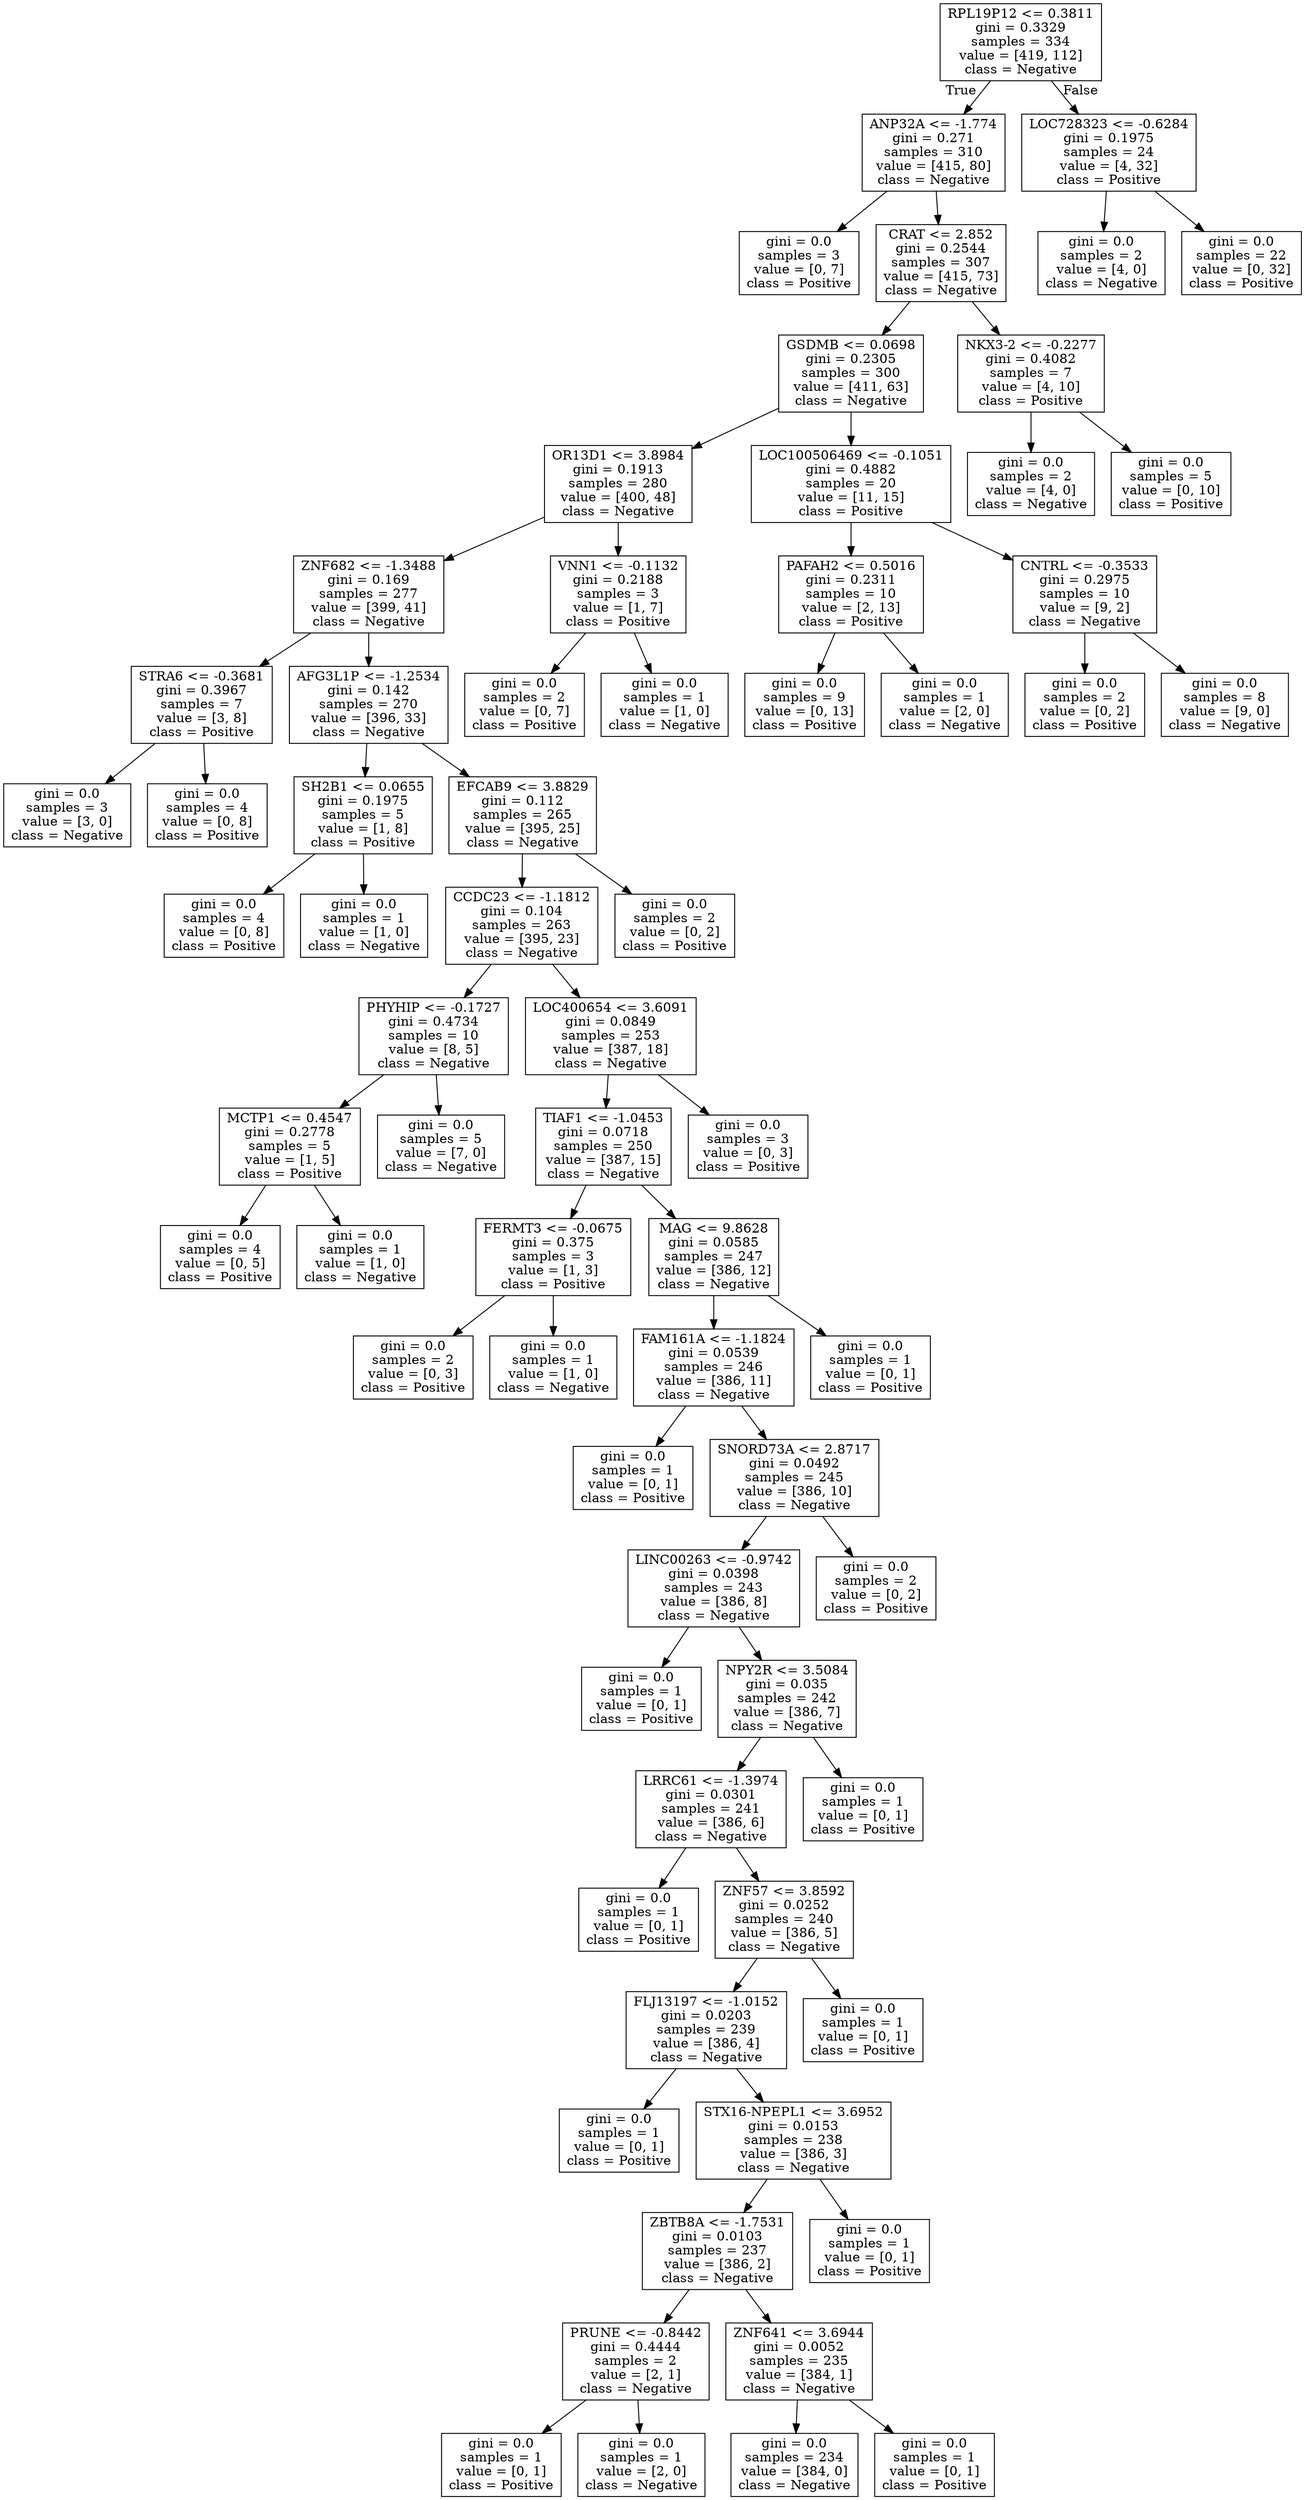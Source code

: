 digraph Tree {
node [shape=box] ;
0 [label="RPL19P12 <= 0.3811\ngini = 0.3329\nsamples = 334\nvalue = [419, 112]\nclass = Negative"] ;
1 [label="ANP32A <= -1.774\ngini = 0.271\nsamples = 310\nvalue = [415, 80]\nclass = Negative"] ;
0 -> 1 [labeldistance=2.5, labelangle=45, headlabel="True"] ;
2 [label="gini = 0.0\nsamples = 3\nvalue = [0, 7]\nclass = Positive"] ;
1 -> 2 ;
3 [label="CRAT <= 2.852\ngini = 0.2544\nsamples = 307\nvalue = [415, 73]\nclass = Negative"] ;
1 -> 3 ;
4 [label="GSDMB <= 0.0698\ngini = 0.2305\nsamples = 300\nvalue = [411, 63]\nclass = Negative"] ;
3 -> 4 ;
5 [label="OR13D1 <= 3.8984\ngini = 0.1913\nsamples = 280\nvalue = [400, 48]\nclass = Negative"] ;
4 -> 5 ;
6 [label="ZNF682 <= -1.3488\ngini = 0.169\nsamples = 277\nvalue = [399, 41]\nclass = Negative"] ;
5 -> 6 ;
7 [label="STRA6 <= -0.3681\ngini = 0.3967\nsamples = 7\nvalue = [3, 8]\nclass = Positive"] ;
6 -> 7 ;
8 [label="gini = 0.0\nsamples = 3\nvalue = [3, 0]\nclass = Negative"] ;
7 -> 8 ;
9 [label="gini = 0.0\nsamples = 4\nvalue = [0, 8]\nclass = Positive"] ;
7 -> 9 ;
10 [label="AFG3L1P <= -1.2534\ngini = 0.142\nsamples = 270\nvalue = [396, 33]\nclass = Negative"] ;
6 -> 10 ;
11 [label="SH2B1 <= 0.0655\ngini = 0.1975\nsamples = 5\nvalue = [1, 8]\nclass = Positive"] ;
10 -> 11 ;
12 [label="gini = 0.0\nsamples = 4\nvalue = [0, 8]\nclass = Positive"] ;
11 -> 12 ;
13 [label="gini = 0.0\nsamples = 1\nvalue = [1, 0]\nclass = Negative"] ;
11 -> 13 ;
14 [label="EFCAB9 <= 3.8829\ngini = 0.112\nsamples = 265\nvalue = [395, 25]\nclass = Negative"] ;
10 -> 14 ;
15 [label="CCDC23 <= -1.1812\ngini = 0.104\nsamples = 263\nvalue = [395, 23]\nclass = Negative"] ;
14 -> 15 ;
16 [label="PHYHIP <= -0.1727\ngini = 0.4734\nsamples = 10\nvalue = [8, 5]\nclass = Negative"] ;
15 -> 16 ;
17 [label="MCTP1 <= 0.4547\ngini = 0.2778\nsamples = 5\nvalue = [1, 5]\nclass = Positive"] ;
16 -> 17 ;
18 [label="gini = 0.0\nsamples = 4\nvalue = [0, 5]\nclass = Positive"] ;
17 -> 18 ;
19 [label="gini = 0.0\nsamples = 1\nvalue = [1, 0]\nclass = Negative"] ;
17 -> 19 ;
20 [label="gini = 0.0\nsamples = 5\nvalue = [7, 0]\nclass = Negative"] ;
16 -> 20 ;
21 [label="LOC400654 <= 3.6091\ngini = 0.0849\nsamples = 253\nvalue = [387, 18]\nclass = Negative"] ;
15 -> 21 ;
22 [label="TIAF1 <= -1.0453\ngini = 0.0718\nsamples = 250\nvalue = [387, 15]\nclass = Negative"] ;
21 -> 22 ;
23 [label="FERMT3 <= -0.0675\ngini = 0.375\nsamples = 3\nvalue = [1, 3]\nclass = Positive"] ;
22 -> 23 ;
24 [label="gini = 0.0\nsamples = 2\nvalue = [0, 3]\nclass = Positive"] ;
23 -> 24 ;
25 [label="gini = 0.0\nsamples = 1\nvalue = [1, 0]\nclass = Negative"] ;
23 -> 25 ;
26 [label="MAG <= 9.8628\ngini = 0.0585\nsamples = 247\nvalue = [386, 12]\nclass = Negative"] ;
22 -> 26 ;
27 [label="FAM161A <= -1.1824\ngini = 0.0539\nsamples = 246\nvalue = [386, 11]\nclass = Negative"] ;
26 -> 27 ;
28 [label="gini = 0.0\nsamples = 1\nvalue = [0, 1]\nclass = Positive"] ;
27 -> 28 ;
29 [label="SNORD73A <= 2.8717\ngini = 0.0492\nsamples = 245\nvalue = [386, 10]\nclass = Negative"] ;
27 -> 29 ;
30 [label="LINC00263 <= -0.9742\ngini = 0.0398\nsamples = 243\nvalue = [386, 8]\nclass = Negative"] ;
29 -> 30 ;
31 [label="gini = 0.0\nsamples = 1\nvalue = [0, 1]\nclass = Positive"] ;
30 -> 31 ;
32 [label="NPY2R <= 3.5084\ngini = 0.035\nsamples = 242\nvalue = [386, 7]\nclass = Negative"] ;
30 -> 32 ;
33 [label="LRRC61 <= -1.3974\ngini = 0.0301\nsamples = 241\nvalue = [386, 6]\nclass = Negative"] ;
32 -> 33 ;
34 [label="gini = 0.0\nsamples = 1\nvalue = [0, 1]\nclass = Positive"] ;
33 -> 34 ;
35 [label="ZNF57 <= 3.8592\ngini = 0.0252\nsamples = 240\nvalue = [386, 5]\nclass = Negative"] ;
33 -> 35 ;
36 [label="FLJ13197 <= -1.0152\ngini = 0.0203\nsamples = 239\nvalue = [386, 4]\nclass = Negative"] ;
35 -> 36 ;
37 [label="gini = 0.0\nsamples = 1\nvalue = [0, 1]\nclass = Positive"] ;
36 -> 37 ;
38 [label="STX16-NPEPL1 <= 3.6952\ngini = 0.0153\nsamples = 238\nvalue = [386, 3]\nclass = Negative"] ;
36 -> 38 ;
39 [label="ZBTB8A <= -1.7531\ngini = 0.0103\nsamples = 237\nvalue = [386, 2]\nclass = Negative"] ;
38 -> 39 ;
40 [label="PRUNE <= -0.8442\ngini = 0.4444\nsamples = 2\nvalue = [2, 1]\nclass = Negative"] ;
39 -> 40 ;
41 [label="gini = 0.0\nsamples = 1\nvalue = [0, 1]\nclass = Positive"] ;
40 -> 41 ;
42 [label="gini = 0.0\nsamples = 1\nvalue = [2, 0]\nclass = Negative"] ;
40 -> 42 ;
43 [label="ZNF641 <= 3.6944\ngini = 0.0052\nsamples = 235\nvalue = [384, 1]\nclass = Negative"] ;
39 -> 43 ;
44 [label="gini = 0.0\nsamples = 234\nvalue = [384, 0]\nclass = Negative"] ;
43 -> 44 ;
45 [label="gini = 0.0\nsamples = 1\nvalue = [0, 1]\nclass = Positive"] ;
43 -> 45 ;
46 [label="gini = 0.0\nsamples = 1\nvalue = [0, 1]\nclass = Positive"] ;
38 -> 46 ;
47 [label="gini = 0.0\nsamples = 1\nvalue = [0, 1]\nclass = Positive"] ;
35 -> 47 ;
48 [label="gini = 0.0\nsamples = 1\nvalue = [0, 1]\nclass = Positive"] ;
32 -> 48 ;
49 [label="gini = 0.0\nsamples = 2\nvalue = [0, 2]\nclass = Positive"] ;
29 -> 49 ;
50 [label="gini = 0.0\nsamples = 1\nvalue = [0, 1]\nclass = Positive"] ;
26 -> 50 ;
51 [label="gini = 0.0\nsamples = 3\nvalue = [0, 3]\nclass = Positive"] ;
21 -> 51 ;
52 [label="gini = 0.0\nsamples = 2\nvalue = [0, 2]\nclass = Positive"] ;
14 -> 52 ;
53 [label="VNN1 <= -0.1132\ngini = 0.2188\nsamples = 3\nvalue = [1, 7]\nclass = Positive"] ;
5 -> 53 ;
54 [label="gini = 0.0\nsamples = 2\nvalue = [0, 7]\nclass = Positive"] ;
53 -> 54 ;
55 [label="gini = 0.0\nsamples = 1\nvalue = [1, 0]\nclass = Negative"] ;
53 -> 55 ;
56 [label="LOC100506469 <= -0.1051\ngini = 0.4882\nsamples = 20\nvalue = [11, 15]\nclass = Positive"] ;
4 -> 56 ;
57 [label="PAFAH2 <= 0.5016\ngini = 0.2311\nsamples = 10\nvalue = [2, 13]\nclass = Positive"] ;
56 -> 57 ;
58 [label="gini = 0.0\nsamples = 9\nvalue = [0, 13]\nclass = Positive"] ;
57 -> 58 ;
59 [label="gini = 0.0\nsamples = 1\nvalue = [2, 0]\nclass = Negative"] ;
57 -> 59 ;
60 [label="CNTRL <= -0.3533\ngini = 0.2975\nsamples = 10\nvalue = [9, 2]\nclass = Negative"] ;
56 -> 60 ;
61 [label="gini = 0.0\nsamples = 2\nvalue = [0, 2]\nclass = Positive"] ;
60 -> 61 ;
62 [label="gini = 0.0\nsamples = 8\nvalue = [9, 0]\nclass = Negative"] ;
60 -> 62 ;
63 [label="NKX3-2 <= -0.2277\ngini = 0.4082\nsamples = 7\nvalue = [4, 10]\nclass = Positive"] ;
3 -> 63 ;
64 [label="gini = 0.0\nsamples = 2\nvalue = [4, 0]\nclass = Negative"] ;
63 -> 64 ;
65 [label="gini = 0.0\nsamples = 5\nvalue = [0, 10]\nclass = Positive"] ;
63 -> 65 ;
66 [label="LOC728323 <= -0.6284\ngini = 0.1975\nsamples = 24\nvalue = [4, 32]\nclass = Positive"] ;
0 -> 66 [labeldistance=2.5, labelangle=-45, headlabel="False"] ;
67 [label="gini = 0.0\nsamples = 2\nvalue = [4, 0]\nclass = Negative"] ;
66 -> 67 ;
68 [label="gini = 0.0\nsamples = 22\nvalue = [0, 32]\nclass = Positive"] ;
66 -> 68 ;
}